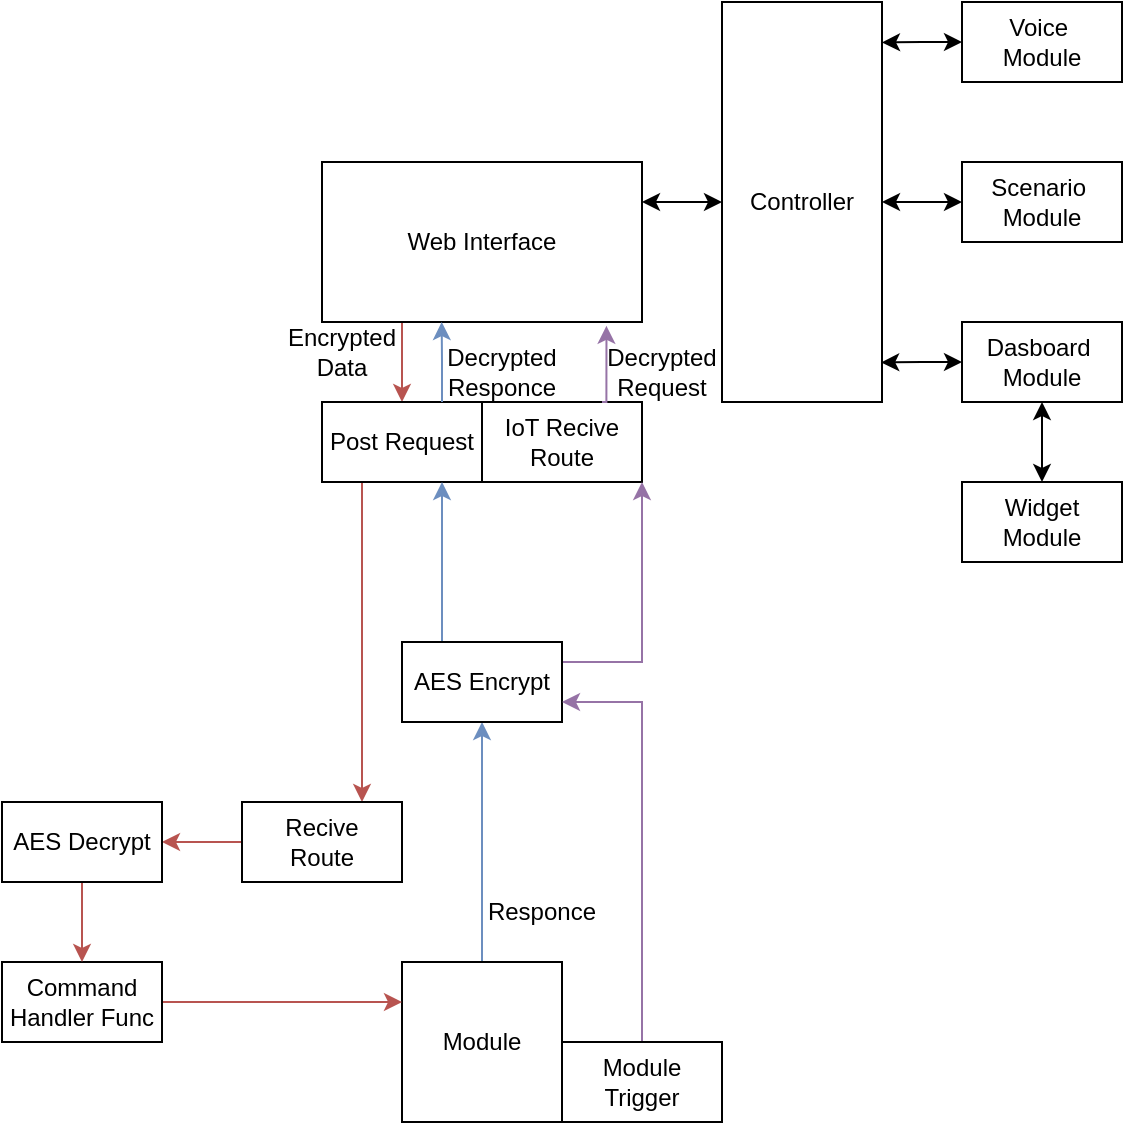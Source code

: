 <mxfile version="24.3.0" type="device">
  <diagram name="Страница — 1" id="HEIjES1Cq7jqURLfiSdH">
    <mxGraphModel dx="1434" dy="818" grid="1" gridSize="10" guides="1" tooltips="1" connect="1" arrows="1" fold="1" page="1" pageScale="1" pageWidth="827" pageHeight="1169" math="0" shadow="0">
      <root>
        <mxCell id="0" />
        <mxCell id="1" parent="0" />
        <mxCell id="VeNLnug9TXfV7iKa-Yz--13" style="edgeStyle=orthogonalEdgeStyle;rounded=0;orthogonalLoop=1;jettySize=auto;html=1;exitX=0.25;exitY=1;exitDx=0;exitDy=0;fillColor=#f8cecc;strokeColor=#b85450;" edge="1" parent="1" source="VeNLnug9TXfV7iKa-Yz--2" target="VeNLnug9TXfV7iKa-Yz--12">
          <mxGeometry relative="1" as="geometry" />
        </mxCell>
        <mxCell id="VeNLnug9TXfV7iKa-Yz--57" style="edgeStyle=orthogonalEdgeStyle;rounded=0;orthogonalLoop=1;jettySize=auto;html=1;exitX=1;exitY=0.25;exitDx=0;exitDy=0;entryX=0;entryY=0.5;entryDx=0;entryDy=0;startArrow=classic;startFill=1;" edge="1" parent="1" source="VeNLnug9TXfV7iKa-Yz--2" target="VeNLnug9TXfV7iKa-Yz--56">
          <mxGeometry relative="1" as="geometry" />
        </mxCell>
        <mxCell id="VeNLnug9TXfV7iKa-Yz--2" value="Web Interface" style="rounded=0;whiteSpace=wrap;html=1;" vertex="1" parent="1">
          <mxGeometry x="200" y="80" width="160" height="80" as="geometry" />
        </mxCell>
        <mxCell id="VeNLnug9TXfV7iKa-Yz--3" value="IoT Recive&lt;br&gt;Route" style="rounded=0;whiteSpace=wrap;html=1;" vertex="1" parent="1">
          <mxGeometry x="280" y="200" width="80" height="40" as="geometry" />
        </mxCell>
        <mxCell id="VeNLnug9TXfV7iKa-Yz--7" style="edgeStyle=orthogonalEdgeStyle;rounded=0;orthogonalLoop=1;jettySize=auto;html=1;exitX=0.75;exitY=0;exitDx=0;exitDy=0;entryX=0.889;entryY=1.024;entryDx=0;entryDy=0;entryPerimeter=0;fillColor=#e1d5e7;strokeColor=#9673a6;" edge="1" parent="1" source="VeNLnug9TXfV7iKa-Yz--3" target="VeNLnug9TXfV7iKa-Yz--2">
          <mxGeometry relative="1" as="geometry" />
        </mxCell>
        <mxCell id="VeNLnug9TXfV7iKa-Yz--39" style="edgeStyle=orthogonalEdgeStyle;rounded=0;orthogonalLoop=1;jettySize=auto;html=1;exitX=0.5;exitY=0;exitDx=0;exitDy=0;entryX=0.5;entryY=1;entryDx=0;entryDy=0;fillColor=#dae8fc;strokeColor=#6c8ebf;" edge="1" parent="1" source="VeNLnug9TXfV7iKa-Yz--10" target="VeNLnug9TXfV7iKa-Yz--37">
          <mxGeometry relative="1" as="geometry" />
        </mxCell>
        <mxCell id="VeNLnug9TXfV7iKa-Yz--10" value="Module" style="whiteSpace=wrap;html=1;aspect=fixed;" vertex="1" parent="1">
          <mxGeometry x="240" y="480" width="80" height="80" as="geometry" />
        </mxCell>
        <mxCell id="VeNLnug9TXfV7iKa-Yz--35" style="edgeStyle=orthogonalEdgeStyle;rounded=0;orthogonalLoop=1;jettySize=auto;html=1;exitX=0.25;exitY=1;exitDx=0;exitDy=0;entryX=0.75;entryY=0;entryDx=0;entryDy=0;fillColor=#f8cecc;strokeColor=#b85450;" edge="1" parent="1" source="VeNLnug9TXfV7iKa-Yz--12" target="VeNLnug9TXfV7iKa-Yz--15">
          <mxGeometry relative="1" as="geometry" />
        </mxCell>
        <mxCell id="VeNLnug9TXfV7iKa-Yz--12" value="Post Request" style="rounded=0;whiteSpace=wrap;html=1;" vertex="1" parent="1">
          <mxGeometry x="200" y="200" width="80" height="40" as="geometry" />
        </mxCell>
        <mxCell id="VeNLnug9TXfV7iKa-Yz--28" style="edgeStyle=orthogonalEdgeStyle;rounded=0;orthogonalLoop=1;jettySize=auto;html=1;exitX=0;exitY=0.5;exitDx=0;exitDy=0;entryX=1;entryY=0.5;entryDx=0;entryDy=0;fillColor=#f8cecc;strokeColor=#b85450;" edge="1" parent="1" source="VeNLnug9TXfV7iKa-Yz--15" target="VeNLnug9TXfV7iKa-Yz--25">
          <mxGeometry relative="1" as="geometry" />
        </mxCell>
        <mxCell id="VeNLnug9TXfV7iKa-Yz--15" value="Recive&lt;br&gt;Route" style="rounded=0;whiteSpace=wrap;html=1;" vertex="1" parent="1">
          <mxGeometry x="160" y="400" width="80" height="40" as="geometry" />
        </mxCell>
        <mxCell id="VeNLnug9TXfV7iKa-Yz--30" style="edgeStyle=orthogonalEdgeStyle;rounded=0;orthogonalLoop=1;jettySize=auto;html=1;exitX=1;exitY=0.5;exitDx=0;exitDy=0;entryX=0;entryY=0.25;entryDx=0;entryDy=0;fillColor=#f8cecc;strokeColor=#b85450;" edge="1" parent="1" source="VeNLnug9TXfV7iKa-Yz--22" target="VeNLnug9TXfV7iKa-Yz--10">
          <mxGeometry relative="1" as="geometry" />
        </mxCell>
        <mxCell id="VeNLnug9TXfV7iKa-Yz--22" value="Command&lt;br&gt;Handler Func" style="rounded=0;whiteSpace=wrap;html=1;" vertex="1" parent="1">
          <mxGeometry x="40" y="480" width="80" height="40" as="geometry" />
        </mxCell>
        <mxCell id="VeNLnug9TXfV7iKa-Yz--29" value="" style="edgeStyle=orthogonalEdgeStyle;rounded=0;orthogonalLoop=1;jettySize=auto;html=1;fillColor=#f8cecc;strokeColor=#b85450;" edge="1" parent="1" source="VeNLnug9TXfV7iKa-Yz--25" target="VeNLnug9TXfV7iKa-Yz--22">
          <mxGeometry relative="1" as="geometry" />
        </mxCell>
        <mxCell id="VeNLnug9TXfV7iKa-Yz--25" value="AES Decrypt" style="rounded=0;whiteSpace=wrap;html=1;" vertex="1" parent="1">
          <mxGeometry x="40" y="400" width="80" height="40" as="geometry" />
        </mxCell>
        <mxCell id="VeNLnug9TXfV7iKa-Yz--36" value="Responce" style="text;html=1;align=center;verticalAlign=middle;whiteSpace=wrap;rounded=0;" vertex="1" parent="1">
          <mxGeometry x="280" y="440" width="60" height="30" as="geometry" />
        </mxCell>
        <mxCell id="VeNLnug9TXfV7iKa-Yz--40" style="edgeStyle=orthogonalEdgeStyle;rounded=0;orthogonalLoop=1;jettySize=auto;html=1;exitX=0.25;exitY=0;exitDx=0;exitDy=0;entryX=0.75;entryY=1;entryDx=0;entryDy=0;fillColor=#dae8fc;strokeColor=#6c8ebf;" edge="1" parent="1" source="VeNLnug9TXfV7iKa-Yz--37" target="VeNLnug9TXfV7iKa-Yz--12">
          <mxGeometry relative="1" as="geometry" />
        </mxCell>
        <mxCell id="VeNLnug9TXfV7iKa-Yz--45" style="edgeStyle=orthogonalEdgeStyle;rounded=0;orthogonalLoop=1;jettySize=auto;html=1;exitX=1;exitY=0.25;exitDx=0;exitDy=0;entryX=1;entryY=1;entryDx=0;entryDy=0;fillColor=#e1d5e7;strokeColor=#9673a6;" edge="1" parent="1" source="VeNLnug9TXfV7iKa-Yz--37" target="VeNLnug9TXfV7iKa-Yz--3">
          <mxGeometry relative="1" as="geometry" />
        </mxCell>
        <mxCell id="VeNLnug9TXfV7iKa-Yz--37" value="AES Encrypt" style="rounded=0;whiteSpace=wrap;html=1;" vertex="1" parent="1">
          <mxGeometry x="240" y="320" width="80" height="40" as="geometry" />
        </mxCell>
        <mxCell id="VeNLnug9TXfV7iKa-Yz--43" style="edgeStyle=orthogonalEdgeStyle;rounded=0;orthogonalLoop=1;jettySize=auto;html=1;exitX=0.5;exitY=0;exitDx=0;exitDy=0;entryX=1;entryY=0.75;entryDx=0;entryDy=0;fillColor=#e1d5e7;strokeColor=#9673a6;" edge="1" parent="1" source="VeNLnug9TXfV7iKa-Yz--42" target="VeNLnug9TXfV7iKa-Yz--37">
          <mxGeometry relative="1" as="geometry" />
        </mxCell>
        <mxCell id="VeNLnug9TXfV7iKa-Yz--42" value="Module&lt;br&gt;Trigger" style="rounded=0;whiteSpace=wrap;html=1;" vertex="1" parent="1">
          <mxGeometry x="320" y="520" width="80" height="40" as="geometry" />
        </mxCell>
        <mxCell id="VeNLnug9TXfV7iKa-Yz--46" style="edgeStyle=orthogonalEdgeStyle;rounded=0;orthogonalLoop=1;jettySize=auto;html=1;exitX=0.75;exitY=0;exitDx=0;exitDy=0;entryX=0.374;entryY=1;entryDx=0;entryDy=0;entryPerimeter=0;fillColor=#dae8fc;strokeColor=#6c8ebf;" edge="1" parent="1" source="VeNLnug9TXfV7iKa-Yz--12" target="VeNLnug9TXfV7iKa-Yz--2">
          <mxGeometry relative="1" as="geometry" />
        </mxCell>
        <mxCell id="VeNLnug9TXfV7iKa-Yz--47" value="Encrypted Data" style="text;html=1;align=center;verticalAlign=middle;whiteSpace=wrap;rounded=0;" vertex="1" parent="1">
          <mxGeometry x="180" y="160" width="60" height="30" as="geometry" />
        </mxCell>
        <mxCell id="VeNLnug9TXfV7iKa-Yz--48" value="Decrypted&lt;br&gt;Responce" style="text;html=1;align=center;verticalAlign=middle;whiteSpace=wrap;rounded=0;" vertex="1" parent="1">
          <mxGeometry x="260" y="170" width="60" height="30" as="geometry" />
        </mxCell>
        <mxCell id="VeNLnug9TXfV7iKa-Yz--49" value="Decrypted&lt;br&gt;Request" style="text;html=1;align=center;verticalAlign=middle;whiteSpace=wrap;rounded=0;" vertex="1" parent="1">
          <mxGeometry x="340" y="170" width="60" height="30" as="geometry" />
        </mxCell>
        <mxCell id="VeNLnug9TXfV7iKa-Yz--50" value="Voice&amp;nbsp;&lt;div&gt;Module&lt;/div&gt;" style="rounded=0;whiteSpace=wrap;html=1;" vertex="1" parent="1">
          <mxGeometry x="520" width="80" height="40" as="geometry" />
        </mxCell>
        <mxCell id="VeNLnug9TXfV7iKa-Yz--68" style="edgeStyle=orthogonalEdgeStyle;rounded=0;orthogonalLoop=1;jettySize=auto;html=1;exitX=0;exitY=0.5;exitDx=0;exitDy=0;entryX=1;entryY=0.5;entryDx=0;entryDy=0;startArrow=classic;startFill=1;" edge="1" parent="1" source="VeNLnug9TXfV7iKa-Yz--51" target="VeNLnug9TXfV7iKa-Yz--56">
          <mxGeometry relative="1" as="geometry" />
        </mxCell>
        <mxCell id="VeNLnug9TXfV7iKa-Yz--51" value="Scenario&amp;nbsp;&lt;div&gt;Module&lt;/div&gt;" style="rounded=0;whiteSpace=wrap;html=1;" vertex="1" parent="1">
          <mxGeometry x="520" y="80" width="80" height="40" as="geometry" />
        </mxCell>
        <mxCell id="VeNLnug9TXfV7iKa-Yz--70" value="" style="edgeStyle=orthogonalEdgeStyle;rounded=0;orthogonalLoop=1;jettySize=auto;html=1;startArrow=classic;startFill=1;" edge="1" parent="1" source="VeNLnug9TXfV7iKa-Yz--52" target="VeNLnug9TXfV7iKa-Yz--53">
          <mxGeometry relative="1" as="geometry" />
        </mxCell>
        <mxCell id="VeNLnug9TXfV7iKa-Yz--52" value="Dasboard&amp;nbsp;&lt;div&gt;Module&lt;/div&gt;" style="rounded=0;whiteSpace=wrap;html=1;" vertex="1" parent="1">
          <mxGeometry x="520" y="160" width="80" height="40" as="geometry" />
        </mxCell>
        <mxCell id="VeNLnug9TXfV7iKa-Yz--53" value="Widget&lt;div&gt;Module&lt;/div&gt;" style="rounded=0;whiteSpace=wrap;html=1;" vertex="1" parent="1">
          <mxGeometry x="520" y="240" width="80" height="40" as="geometry" />
        </mxCell>
        <mxCell id="VeNLnug9TXfV7iKa-Yz--56" value="Controller" style="rounded=0;whiteSpace=wrap;html=1;" vertex="1" parent="1">
          <mxGeometry x="400" width="80" height="200" as="geometry" />
        </mxCell>
        <mxCell id="VeNLnug9TXfV7iKa-Yz--67" style="edgeStyle=orthogonalEdgeStyle;rounded=0;orthogonalLoop=1;jettySize=auto;html=1;exitX=0;exitY=0.5;exitDx=0;exitDy=0;entryX=0.995;entryY=0.901;entryDx=0;entryDy=0;entryPerimeter=0;startArrow=classic;startFill=1;" edge="1" parent="1" source="VeNLnug9TXfV7iKa-Yz--52" target="VeNLnug9TXfV7iKa-Yz--56">
          <mxGeometry relative="1" as="geometry" />
        </mxCell>
        <mxCell id="VeNLnug9TXfV7iKa-Yz--69" style="edgeStyle=orthogonalEdgeStyle;rounded=0;orthogonalLoop=1;jettySize=auto;html=1;exitX=0;exitY=0.5;exitDx=0;exitDy=0;entryX=1;entryY=0.101;entryDx=0;entryDy=0;entryPerimeter=0;startArrow=classic;startFill=1;" edge="1" parent="1" source="VeNLnug9TXfV7iKa-Yz--50" target="VeNLnug9TXfV7iKa-Yz--56">
          <mxGeometry relative="1" as="geometry" />
        </mxCell>
      </root>
    </mxGraphModel>
  </diagram>
</mxfile>
